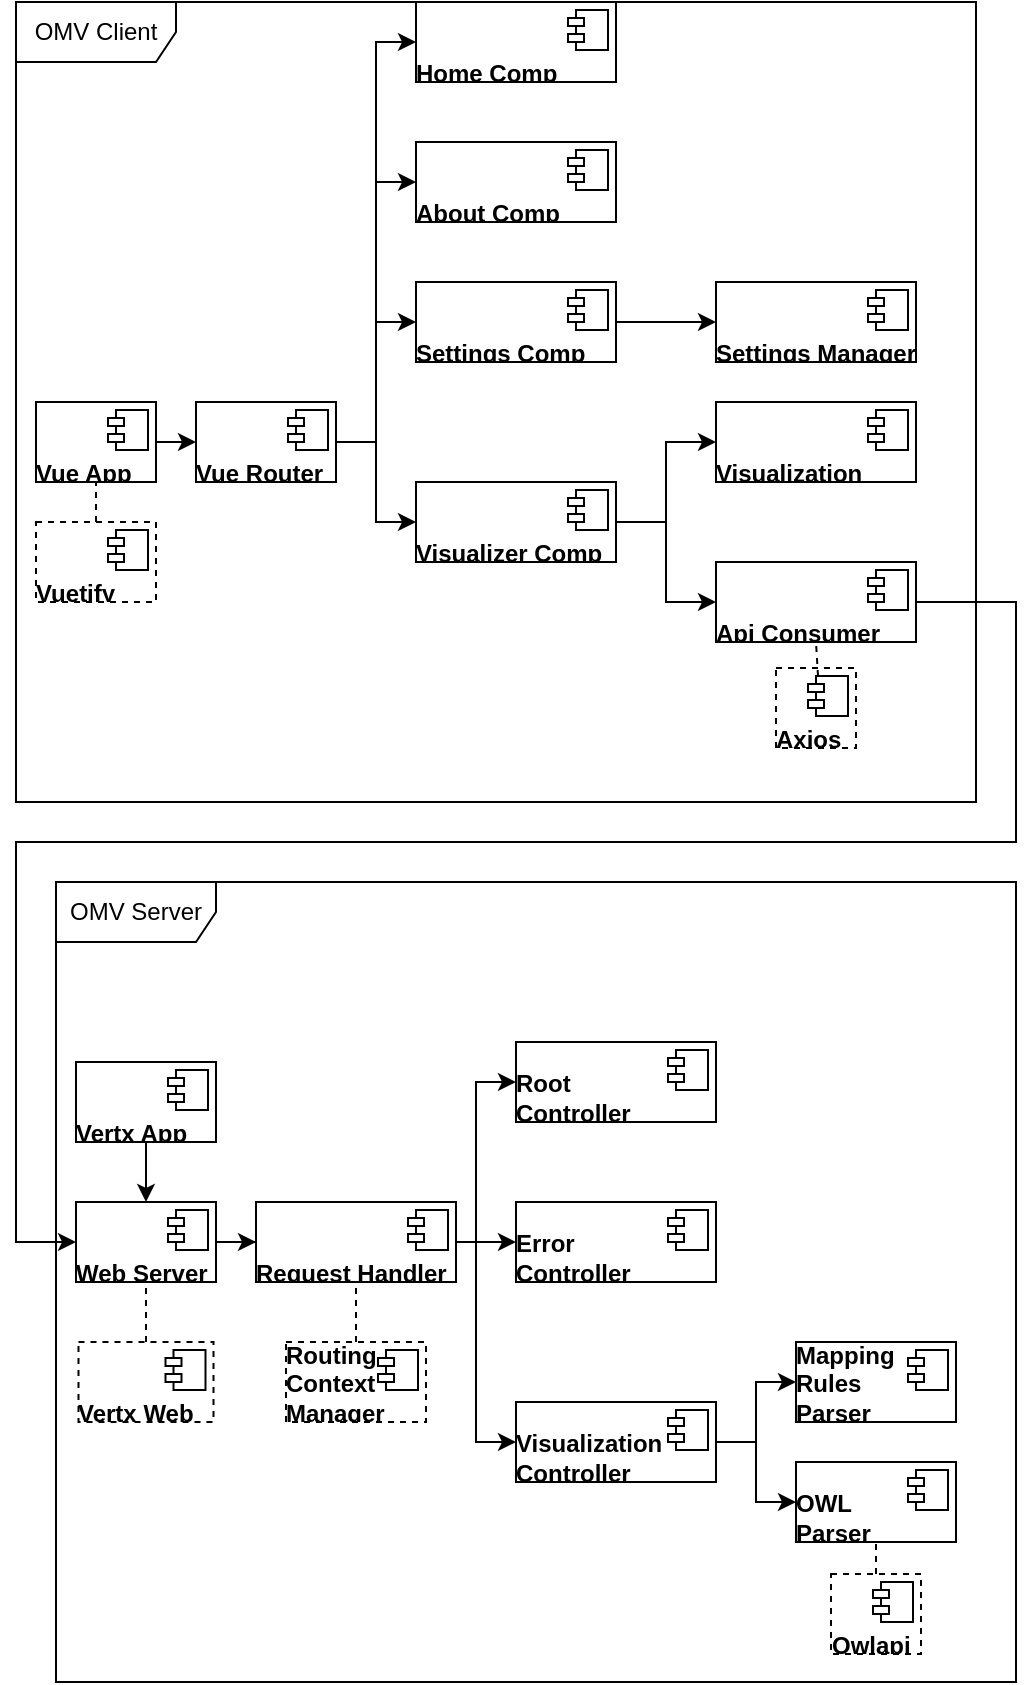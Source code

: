 <mxfile version="13.7.9" type="device"><diagram name="Page-1" id="e7e014a7-5840-1c2e-5031-d8a46d1fe8dd"><mxGraphModel dx="1422" dy="802" grid="1" gridSize="10" guides="1" tooltips="1" connect="1" arrows="1" fold="1" page="1" pageScale="1" pageWidth="1169" pageHeight="826" background="#ffffff" math="0" shadow="0"><root><mxCell id="0"/><mxCell id="1" parent="0"/><mxCell id="3IFRVi3nhFZlRobI1zP7-89" value="OMV Client" style="shape=umlFrame;whiteSpace=wrap;html=1;glass=0;width=80;height=30;" parent="1" vertex="1"><mxGeometry x="40" y="40" width="480" height="400" as="geometry"/></mxCell><mxCell id="3IFRVi3nhFZlRobI1zP7-90" value="OMV Server" style="shape=umlFrame;whiteSpace=wrap;html=1;glass=0;width=80;height=30;" parent="1" vertex="1"><mxGeometry x="60" y="480" width="480" height="400" as="geometry"/></mxCell><mxCell id="fxjwHgrYd2V2brC6fq78-6" style="edgeStyle=orthogonalEdgeStyle;rounded=0;orthogonalLoop=1;jettySize=auto;html=1;exitX=1;exitY=0.5;exitDx=0;exitDy=0;entryX=0;entryY=0.5;entryDx=0;entryDy=0;" edge="1" parent="1" source="3IFRVi3nhFZlRobI1zP7-92" target="fxjwHgrYd2V2brC6fq78-4"><mxGeometry relative="1" as="geometry"/></mxCell><mxCell id="3IFRVi3nhFZlRobI1zP7-92" value="&lt;b&gt;&lt;br&gt;&lt;br&gt;Vue App&lt;/b&gt;" style="align=left;overflow=fill;html=1;dropTarget=0;glass=0;" parent="1" vertex="1"><mxGeometry x="50" y="240" width="60" height="40" as="geometry"/></mxCell><mxCell id="3IFRVi3nhFZlRobI1zP7-93" value="" style="shape=component;jettyWidth=8;jettyHeight=4;" parent="3IFRVi3nhFZlRobI1zP7-92" vertex="1"><mxGeometry x="1" width="20" height="20" relative="1" as="geometry"><mxPoint x="-24" y="4" as="offset"/></mxGeometry></mxCell><mxCell id="fxjwHgrYd2V2brC6fq78-24" style="edgeStyle=orthogonalEdgeStyle;rounded=0;orthogonalLoop=1;jettySize=auto;html=1;exitX=1;exitY=0.5;exitDx=0;exitDy=0;entryX=0;entryY=0.5;entryDx=0;entryDy=0;" edge="1" parent="1" source="fxjwHgrYd2V2brC6fq78-4" target="fxjwHgrYd2V2brC6fq78-7"><mxGeometry relative="1" as="geometry"/></mxCell><mxCell id="fxjwHgrYd2V2brC6fq78-25" style="edgeStyle=orthogonalEdgeStyle;rounded=0;orthogonalLoop=1;jettySize=auto;html=1;entryX=0;entryY=0.5;entryDx=0;entryDy=0;" edge="1" parent="1" source="fxjwHgrYd2V2brC6fq78-4" target="fxjwHgrYd2V2brC6fq78-9"><mxGeometry relative="1" as="geometry"/></mxCell><mxCell id="fxjwHgrYd2V2brC6fq78-26" style="edgeStyle=orthogonalEdgeStyle;rounded=0;orthogonalLoop=1;jettySize=auto;html=1;entryX=0;entryY=0.5;entryDx=0;entryDy=0;" edge="1" parent="1" source="fxjwHgrYd2V2brC6fq78-4" target="fxjwHgrYd2V2brC6fq78-19"><mxGeometry relative="1" as="geometry"/></mxCell><mxCell id="fxjwHgrYd2V2brC6fq78-27" style="edgeStyle=orthogonalEdgeStyle;rounded=0;orthogonalLoop=1;jettySize=auto;html=1;entryX=0;entryY=0.5;entryDx=0;entryDy=0;" edge="1" parent="1" source="fxjwHgrYd2V2brC6fq78-4" target="fxjwHgrYd2V2brC6fq78-14"><mxGeometry relative="1" as="geometry"/></mxCell><mxCell id="fxjwHgrYd2V2brC6fq78-4" value="&lt;b&gt;&lt;br&gt;&lt;br&gt;Vue Router&lt;/b&gt;" style="align=left;overflow=fill;html=1;dropTarget=0;glass=0;" vertex="1" parent="1"><mxGeometry x="130" y="240" width="70" height="40" as="geometry"/></mxCell><mxCell id="fxjwHgrYd2V2brC6fq78-5" value="" style="shape=component;jettyWidth=8;jettyHeight=4;" vertex="1" parent="fxjwHgrYd2V2brC6fq78-4"><mxGeometry x="1" width="20" height="20" relative="1" as="geometry"><mxPoint x="-24" y="4" as="offset"/></mxGeometry></mxCell><mxCell id="fxjwHgrYd2V2brC6fq78-7" value="&lt;b&gt;&lt;br&gt;&lt;br&gt;Home Comp&lt;/b&gt;" style="align=left;overflow=fill;html=1;dropTarget=0;glass=0;" vertex="1" parent="1"><mxGeometry x="240" y="40" width="100" height="40" as="geometry"/></mxCell><mxCell id="fxjwHgrYd2V2brC6fq78-8" value="" style="shape=component;jettyWidth=8;jettyHeight=4;" vertex="1" parent="fxjwHgrYd2V2brC6fq78-7"><mxGeometry x="1" width="20" height="20" relative="1" as="geometry"><mxPoint x="-24" y="4" as="offset"/></mxGeometry></mxCell><mxCell id="fxjwHgrYd2V2brC6fq78-9" value="&lt;b&gt;&lt;br&gt;&lt;br&gt;About Comp&lt;/b&gt;" style="align=left;overflow=fill;html=1;dropTarget=0;glass=0;" vertex="1" parent="1"><mxGeometry x="240" y="110" width="100" height="40" as="geometry"/></mxCell><mxCell id="fxjwHgrYd2V2brC6fq78-10" value="" style="shape=component;jettyWidth=8;jettyHeight=4;" vertex="1" parent="fxjwHgrYd2V2brC6fq78-9"><mxGeometry x="1" width="20" height="20" relative="1" as="geometry"><mxPoint x="-24" y="4" as="offset"/></mxGeometry></mxCell><mxCell id="fxjwHgrYd2V2brC6fq78-11" value="&lt;b&gt;&lt;br&gt;&lt;br&gt;Vuetify&lt;/b&gt;" style="align=left;overflow=fill;html=1;dropTarget=0;glass=0;dashed=1;" vertex="1" parent="1"><mxGeometry x="50" y="300" width="60" height="40" as="geometry"/></mxCell><mxCell id="fxjwHgrYd2V2brC6fq78-12" value="" style="shape=component;jettyWidth=8;jettyHeight=4;" vertex="1" parent="fxjwHgrYd2V2brC6fq78-11"><mxGeometry x="1" width="20" height="20" relative="1" as="geometry"><mxPoint x="-24" y="4" as="offset"/></mxGeometry></mxCell><mxCell id="fxjwHgrYd2V2brC6fq78-13" value="" style="endArrow=none;html=1;entryX=0.5;entryY=1;entryDx=0;entryDy=0;exitX=0.5;exitY=0;exitDx=0;exitDy=0;dashed=1;" edge="1" parent="1" source="fxjwHgrYd2V2brC6fq78-11" target="3IFRVi3nhFZlRobI1zP7-92"><mxGeometry width="50" height="50" relative="1" as="geometry"><mxPoint x="170" y="400" as="sourcePoint"/><mxPoint x="220" y="350" as="targetPoint"/></mxGeometry></mxCell><mxCell id="fxjwHgrYd2V2brC6fq78-18" style="edgeStyle=orthogonalEdgeStyle;rounded=0;orthogonalLoop=1;jettySize=auto;html=1;exitX=1;exitY=0.5;exitDx=0;exitDy=0;entryX=0;entryY=0.5;entryDx=0;entryDy=0;" edge="1" parent="1" source="fxjwHgrYd2V2brC6fq78-14" target="fxjwHgrYd2V2brC6fq78-16"><mxGeometry relative="1" as="geometry"/></mxCell><mxCell id="fxjwHgrYd2V2brC6fq78-14" value="&lt;b&gt;&lt;br&gt;&lt;br&gt;Settings Comp&lt;/b&gt;" style="align=left;overflow=fill;html=1;dropTarget=0;glass=0;" vertex="1" parent="1"><mxGeometry x="240" y="180" width="100" height="40" as="geometry"/></mxCell><mxCell id="fxjwHgrYd2V2brC6fq78-15" value="" style="shape=component;jettyWidth=8;jettyHeight=4;" vertex="1" parent="fxjwHgrYd2V2brC6fq78-14"><mxGeometry x="1" width="20" height="20" relative="1" as="geometry"><mxPoint x="-24" y="4" as="offset"/></mxGeometry></mxCell><mxCell id="fxjwHgrYd2V2brC6fq78-16" value="&lt;b&gt;&lt;br&gt;&lt;br&gt;Settings Manager&lt;/b&gt;" style="align=left;overflow=fill;html=1;dropTarget=0;glass=0;" vertex="1" parent="1"><mxGeometry x="390" y="180" width="100" height="40" as="geometry"/></mxCell><mxCell id="fxjwHgrYd2V2brC6fq78-17" value="" style="shape=component;jettyWidth=8;jettyHeight=4;" vertex="1" parent="fxjwHgrYd2V2brC6fq78-16"><mxGeometry x="1" width="20" height="20" relative="1" as="geometry"><mxPoint x="-24" y="4" as="offset"/></mxGeometry></mxCell><mxCell id="fxjwHgrYd2V2brC6fq78-80" style="edgeStyle=orthogonalEdgeStyle;rounded=0;orthogonalLoop=1;jettySize=auto;html=1;entryX=0;entryY=0.5;entryDx=0;entryDy=0;" edge="1" parent="1" source="fxjwHgrYd2V2brC6fq78-19" target="fxjwHgrYd2V2brC6fq78-28"><mxGeometry relative="1" as="geometry"/></mxCell><mxCell id="fxjwHgrYd2V2brC6fq78-81" style="edgeStyle=orthogonalEdgeStyle;rounded=0;orthogonalLoop=1;jettySize=auto;html=1;entryX=0;entryY=0.5;entryDx=0;entryDy=0;" edge="1" parent="1" source="fxjwHgrYd2V2brC6fq78-19" target="fxjwHgrYd2V2brC6fq78-32"><mxGeometry relative="1" as="geometry"/></mxCell><mxCell id="fxjwHgrYd2V2brC6fq78-19" value="&lt;b&gt;&lt;br&gt;&lt;br&gt;Visualizer Comp&lt;/b&gt;" style="align=left;overflow=fill;html=1;dropTarget=0;glass=0;" vertex="1" parent="1"><mxGeometry x="240" y="280" width="100" height="40" as="geometry"/></mxCell><mxCell id="fxjwHgrYd2V2brC6fq78-20" value="" style="shape=component;jettyWidth=8;jettyHeight=4;" vertex="1" parent="fxjwHgrYd2V2brC6fq78-19"><mxGeometry x="1" width="20" height="20" relative="1" as="geometry"><mxPoint x="-24" y="4" as="offset"/></mxGeometry></mxCell><mxCell id="fxjwHgrYd2V2brC6fq78-44" style="edgeStyle=orthogonalEdgeStyle;rounded=0;orthogonalLoop=1;jettySize=auto;html=1;" edge="1" parent="1" source="fxjwHgrYd2V2brC6fq78-28" target="fxjwHgrYd2V2brC6fq78-38"><mxGeometry relative="1" as="geometry"><Array as="points"><mxPoint x="540" y="340"/><mxPoint x="540" y="460"/><mxPoint x="40" y="460"/><mxPoint x="40" y="660"/></Array></mxGeometry></mxCell><mxCell id="fxjwHgrYd2V2brC6fq78-28" value="&lt;b&gt;&lt;br&gt;&lt;br&gt;Api Consumer&lt;/b&gt;" style="align=left;overflow=fill;html=1;dropTarget=0;glass=0;" vertex="1" parent="1"><mxGeometry x="390" y="320" width="100" height="40" as="geometry"/></mxCell><mxCell id="fxjwHgrYd2V2brC6fq78-29" value="" style="shape=component;jettyWidth=8;jettyHeight=4;" vertex="1" parent="fxjwHgrYd2V2brC6fq78-28"><mxGeometry x="1" width="20" height="20" relative="1" as="geometry"><mxPoint x="-24" y="4" as="offset"/></mxGeometry></mxCell><mxCell id="fxjwHgrYd2V2brC6fq78-32" value="&lt;b&gt;&lt;br&gt;&lt;br&gt;Visualization&lt;br&gt;&lt;/b&gt;" style="align=left;overflow=fill;html=1;dropTarget=0;glass=0;" vertex="1" parent="1"><mxGeometry x="390" y="240" width="100" height="40" as="geometry"/></mxCell><mxCell id="fxjwHgrYd2V2brC6fq78-33" value="" style="shape=component;jettyWidth=8;jettyHeight=4;" vertex="1" parent="fxjwHgrYd2V2brC6fq78-32"><mxGeometry x="1" width="20" height="20" relative="1" as="geometry"><mxPoint x="-24" y="4" as="offset"/></mxGeometry></mxCell><mxCell id="fxjwHgrYd2V2brC6fq78-35" value="&lt;b&gt;&lt;br&gt;&lt;br&gt;Axios&lt;/b&gt;" style="align=left;overflow=fill;html=1;dropTarget=0;glass=0;dashed=1;" vertex="1" parent="1"><mxGeometry x="420" y="373" width="40" height="40" as="geometry"/></mxCell><mxCell id="fxjwHgrYd2V2brC6fq78-36" value="" style="shape=component;jettyWidth=8;jettyHeight=4;" vertex="1" parent="fxjwHgrYd2V2brC6fq78-35"><mxGeometry x="1" width="20" height="20" relative="1" as="geometry"><mxPoint x="-24" y="4" as="offset"/></mxGeometry></mxCell><mxCell id="fxjwHgrYd2V2brC6fq78-37" value="" style="endArrow=none;html=1;entryX=0.5;entryY=1;entryDx=0;entryDy=0;exitX=0.25;exitY=0;exitDx=0;exitDy=0;dashed=1;" edge="1" parent="1" source="fxjwHgrYd2V2brC6fq78-36" target="fxjwHgrYd2V2brC6fq78-28"><mxGeometry width="50" height="50" relative="1" as="geometry"><mxPoint x="80" y="310" as="sourcePoint"/><mxPoint x="80" y="290" as="targetPoint"/></mxGeometry></mxCell><mxCell id="fxjwHgrYd2V2brC6fq78-43" style="edgeStyle=orthogonalEdgeStyle;rounded=0;orthogonalLoop=1;jettySize=auto;html=1;entryX=0;entryY=0.5;entryDx=0;entryDy=0;" edge="1" parent="1" source="fxjwHgrYd2V2brC6fq78-38" target="fxjwHgrYd2V2brC6fq78-40"><mxGeometry relative="1" as="geometry"/></mxCell><mxCell id="fxjwHgrYd2V2brC6fq78-38" value="&lt;b&gt;&lt;br&gt;&lt;br&gt;Web Server&lt;/b&gt;" style="align=left;overflow=fill;html=1;dropTarget=0;glass=0;" vertex="1" parent="1"><mxGeometry x="70" y="640" width="70" height="40" as="geometry"/></mxCell><mxCell id="fxjwHgrYd2V2brC6fq78-39" value="" style="shape=component;jettyWidth=8;jettyHeight=4;" vertex="1" parent="fxjwHgrYd2V2brC6fq78-38"><mxGeometry x="1" width="20" height="20" relative="1" as="geometry"><mxPoint x="-24" y="4" as="offset"/></mxGeometry></mxCell><mxCell id="fxjwHgrYd2V2brC6fq78-60" style="edgeStyle=orthogonalEdgeStyle;rounded=0;orthogonalLoop=1;jettySize=auto;html=1;entryX=0;entryY=0.5;entryDx=0;entryDy=0;" edge="1" parent="1" source="fxjwHgrYd2V2brC6fq78-40" target="fxjwHgrYd2V2brC6fq78-56"><mxGeometry relative="1" as="geometry"><Array as="points"><mxPoint x="270" y="660"/><mxPoint x="270" y="580"/></Array></mxGeometry></mxCell><mxCell id="fxjwHgrYd2V2brC6fq78-64" style="edgeStyle=orthogonalEdgeStyle;rounded=0;orthogonalLoop=1;jettySize=auto;html=1;entryX=0;entryY=0.5;entryDx=0;entryDy=0;" edge="1" parent="1" source="fxjwHgrYd2V2brC6fq78-40" target="fxjwHgrYd2V2brC6fq78-62"><mxGeometry relative="1" as="geometry"/></mxCell><mxCell id="fxjwHgrYd2V2brC6fq78-83" style="edgeStyle=orthogonalEdgeStyle;rounded=0;orthogonalLoop=1;jettySize=auto;html=1;entryX=0;entryY=0.5;entryDx=0;entryDy=0;" edge="1" parent="1" source="fxjwHgrYd2V2brC6fq78-40" target="fxjwHgrYd2V2brC6fq78-58"><mxGeometry relative="1" as="geometry"><Array as="points"><mxPoint x="270" y="660"/><mxPoint x="270" y="760"/></Array></mxGeometry></mxCell><mxCell id="fxjwHgrYd2V2brC6fq78-40" value="&lt;b&gt;&lt;br&gt;&lt;br&gt;Request Handler&lt;/b&gt;" style="align=left;overflow=fill;html=1;dropTarget=0;glass=0;" vertex="1" parent="1"><mxGeometry x="160" y="640" width="100" height="40" as="geometry"/></mxCell><mxCell id="fxjwHgrYd2V2brC6fq78-41" value="" style="shape=component;jettyWidth=8;jettyHeight=4;" vertex="1" parent="fxjwHgrYd2V2brC6fq78-40"><mxGeometry x="1" width="20" height="20" relative="1" as="geometry"><mxPoint x="-24" y="4" as="offset"/></mxGeometry></mxCell><mxCell id="fxjwHgrYd2V2brC6fq78-46" value="&lt;b&gt;Routing&lt;br&gt;Context&lt;br&gt;Manager&lt;br&gt;&lt;/b&gt;" style="align=left;overflow=fill;html=1;dropTarget=0;glass=0;dashed=1;" vertex="1" parent="1"><mxGeometry x="175" y="710" width="70" height="40" as="geometry"/></mxCell><mxCell id="fxjwHgrYd2V2brC6fq78-47" value="" style="shape=component;jettyWidth=8;jettyHeight=4;" vertex="1" parent="fxjwHgrYd2V2brC6fq78-46"><mxGeometry x="1" width="20" height="20" relative="1" as="geometry"><mxPoint x="-24" y="4" as="offset"/></mxGeometry></mxCell><mxCell id="fxjwHgrYd2V2brC6fq78-51" style="edgeStyle=orthogonalEdgeStyle;rounded=0;orthogonalLoop=1;jettySize=auto;html=1;entryX=0.5;entryY=1;entryDx=0;entryDy=0;exitX=0.5;exitY=0;exitDx=0;exitDy=0;strokeColor=none;" edge="1" parent="1"><mxGeometry relative="1" as="geometry"><mxPoint x="210" y="710" as="sourcePoint"/><mxPoint x="210" y="680" as="targetPoint"/><Array as="points"><mxPoint x="210" y="695"/><mxPoint x="210" y="695"/></Array></mxGeometry></mxCell><mxCell id="fxjwHgrYd2V2brC6fq78-52" value="" style="endArrow=none;html=1;entryX=0.5;entryY=1;entryDx=0;entryDy=0;exitX=0.5;exitY=0;exitDx=0;exitDy=0;dashed=1;" edge="1" parent="1" source="fxjwHgrYd2V2brC6fq78-46" target="fxjwHgrYd2V2brC6fq78-40"><mxGeometry width="50" height="50" relative="1" as="geometry"><mxPoint x="-410" y="790" as="sourcePoint"/><mxPoint x="-410" y="770" as="targetPoint"/></mxGeometry></mxCell><mxCell id="fxjwHgrYd2V2brC6fq78-55" style="edgeStyle=orthogonalEdgeStyle;rounded=0;orthogonalLoop=1;jettySize=auto;html=1;entryX=0.5;entryY=0;entryDx=0;entryDy=0;" edge="1" parent="1" source="fxjwHgrYd2V2brC6fq78-53" target="fxjwHgrYd2V2brC6fq78-38"><mxGeometry relative="1" as="geometry"/></mxCell><mxCell id="fxjwHgrYd2V2brC6fq78-53" value="&lt;b&gt;&lt;br&gt;&lt;br&gt;Vertx App&lt;br&gt;&lt;/b&gt;" style="align=left;overflow=fill;html=1;dropTarget=0;glass=0;" vertex="1" parent="1"><mxGeometry x="70" y="570" width="70" height="40" as="geometry"/></mxCell><mxCell id="fxjwHgrYd2V2brC6fq78-54" value="" style="shape=component;jettyWidth=8;jettyHeight=4;" vertex="1" parent="fxjwHgrYd2V2brC6fq78-53"><mxGeometry x="1" width="20" height="20" relative="1" as="geometry"><mxPoint x="-24" y="4" as="offset"/></mxGeometry></mxCell><mxCell id="fxjwHgrYd2V2brC6fq78-56" value="&lt;b&gt;&lt;br&gt;Root&lt;br&gt;Controller&lt;/b&gt;" style="align=left;overflow=fill;html=1;dropTarget=0;glass=0;" vertex="1" parent="1"><mxGeometry x="290" y="560" width="100" height="40" as="geometry"/></mxCell><mxCell id="fxjwHgrYd2V2brC6fq78-57" value="" style="shape=component;jettyWidth=8;jettyHeight=4;" vertex="1" parent="fxjwHgrYd2V2brC6fq78-56"><mxGeometry x="1" width="20" height="20" relative="1" as="geometry"><mxPoint x="-24" y="4" as="offset"/></mxGeometry></mxCell><mxCell id="fxjwHgrYd2V2brC6fq78-69" style="edgeStyle=orthogonalEdgeStyle;rounded=0;orthogonalLoop=1;jettySize=auto;html=1;entryX=0;entryY=0.5;entryDx=0;entryDy=0;" edge="1" parent="1" source="fxjwHgrYd2V2brC6fq78-58" target="fxjwHgrYd2V2brC6fq78-65"><mxGeometry relative="1" as="geometry"/></mxCell><mxCell id="fxjwHgrYd2V2brC6fq78-70" style="edgeStyle=orthogonalEdgeStyle;rounded=0;orthogonalLoop=1;jettySize=auto;html=1;entryX=0;entryY=0.5;entryDx=0;entryDy=0;" edge="1" parent="1" source="fxjwHgrYd2V2brC6fq78-58" target="fxjwHgrYd2V2brC6fq78-67"><mxGeometry relative="1" as="geometry"/></mxCell><mxCell id="fxjwHgrYd2V2brC6fq78-58" value="&lt;b&gt;&lt;br&gt;Visualization&lt;br&gt;Controller&lt;/b&gt;" style="align=left;overflow=fill;html=1;dropTarget=0;glass=0;" vertex="1" parent="1"><mxGeometry x="290" y="740" width="100" height="40" as="geometry"/></mxCell><mxCell id="fxjwHgrYd2V2brC6fq78-59" value="" style="shape=component;jettyWidth=8;jettyHeight=4;" vertex="1" parent="fxjwHgrYd2V2brC6fq78-58"><mxGeometry x="1" width="20" height="20" relative="1" as="geometry"><mxPoint x="-24" y="4" as="offset"/></mxGeometry></mxCell><mxCell id="fxjwHgrYd2V2brC6fq78-62" value="&lt;b&gt;&lt;br&gt;Error&lt;br&gt;Controller&lt;/b&gt;" style="align=left;overflow=fill;html=1;dropTarget=0;glass=0;" vertex="1" parent="1"><mxGeometry x="290" y="640" width="100" height="40" as="geometry"/></mxCell><mxCell id="fxjwHgrYd2V2brC6fq78-63" value="" style="shape=component;jettyWidth=8;jettyHeight=4;" vertex="1" parent="fxjwHgrYd2V2brC6fq78-62"><mxGeometry x="1" width="20" height="20" relative="1" as="geometry"><mxPoint x="-24" y="4" as="offset"/></mxGeometry></mxCell><mxCell id="fxjwHgrYd2V2brC6fq78-65" value="&lt;b&gt;Mapping&lt;br&gt;Rules&lt;br&gt;Parser&lt;/b&gt;" style="align=left;overflow=fill;html=1;dropTarget=0;glass=0;" vertex="1" parent="1"><mxGeometry x="430" y="710" width="80" height="40" as="geometry"/></mxCell><mxCell id="fxjwHgrYd2V2brC6fq78-66" value="" style="shape=component;jettyWidth=8;jettyHeight=4;" vertex="1" parent="fxjwHgrYd2V2brC6fq78-65"><mxGeometry x="1" width="20" height="20" relative="1" as="geometry"><mxPoint x="-24" y="4" as="offset"/></mxGeometry></mxCell><mxCell id="fxjwHgrYd2V2brC6fq78-67" value="&lt;b&gt;&lt;br&gt;OWL&lt;br&gt;Parser&lt;/b&gt;" style="align=left;overflow=fill;html=1;dropTarget=0;glass=0;" vertex="1" parent="1"><mxGeometry x="430" y="770" width="80" height="40" as="geometry"/></mxCell><mxCell id="fxjwHgrYd2V2brC6fq78-68" value="" style="shape=component;jettyWidth=8;jettyHeight=4;" vertex="1" parent="fxjwHgrYd2V2brC6fq78-67"><mxGeometry x="1" width="20" height="20" relative="1" as="geometry"><mxPoint x="-24" y="4" as="offset"/></mxGeometry></mxCell><mxCell id="fxjwHgrYd2V2brC6fq78-71" value="&lt;b&gt;&lt;br&gt;&lt;br&gt;Owlapi&lt;br&gt;&lt;/b&gt;" style="align=left;overflow=fill;html=1;dropTarget=0;glass=0;dashed=1;" vertex="1" parent="1"><mxGeometry x="447.5" y="826" width="45" height="40" as="geometry"/></mxCell><mxCell id="fxjwHgrYd2V2brC6fq78-72" value="" style="shape=component;jettyWidth=8;jettyHeight=4;" vertex="1" parent="fxjwHgrYd2V2brC6fq78-71"><mxGeometry x="1" width="20" height="20" relative="1" as="geometry"><mxPoint x="-24" y="4" as="offset"/></mxGeometry></mxCell><mxCell id="fxjwHgrYd2V2brC6fq78-74" value="" style="endArrow=none;html=1;entryX=0.5;entryY=1;entryDx=0;entryDy=0;exitX=0.5;exitY=0;exitDx=0;exitDy=0;dashed=1;" edge="1" parent="1" source="fxjwHgrYd2V2brC6fq78-71" target="fxjwHgrYd2V2brC6fq78-67"><mxGeometry width="50" height="50" relative="1" as="geometry"><mxPoint x="220" y="720" as="sourcePoint"/><mxPoint x="220" y="690" as="targetPoint"/></mxGeometry></mxCell><mxCell id="fxjwHgrYd2V2brC6fq78-75" value="&lt;b&gt;&lt;br&gt;&lt;br&gt;Vertx Web&lt;br&gt;&lt;/b&gt;" style="align=left;overflow=fill;html=1;dropTarget=0;glass=0;dashed=1;" vertex="1" parent="1"><mxGeometry x="71.25" y="710" width="67.5" height="40" as="geometry"/></mxCell><mxCell id="fxjwHgrYd2V2brC6fq78-76" value="" style="shape=component;jettyWidth=8;jettyHeight=4;" vertex="1" parent="fxjwHgrYd2V2brC6fq78-75"><mxGeometry x="1" width="20" height="20" relative="1" as="geometry"><mxPoint x="-24" y="4" as="offset"/></mxGeometry></mxCell><mxCell id="fxjwHgrYd2V2brC6fq78-77" value="" style="endArrow=none;html=1;entryX=0.5;entryY=1;entryDx=0;entryDy=0;exitX=0.5;exitY=0;exitDx=0;exitDy=0;dashed=1;" edge="1" parent="1" source="fxjwHgrYd2V2brC6fq78-75" target="fxjwHgrYd2V2brC6fq78-38"><mxGeometry width="50" height="50" relative="1" as="geometry"><mxPoint x="220" y="720" as="sourcePoint"/><mxPoint x="220" y="690" as="targetPoint"/></mxGeometry></mxCell></root></mxGraphModel></diagram></mxfile>